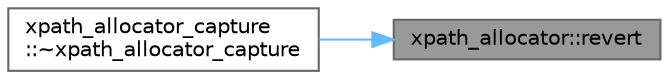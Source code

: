 digraph "xpath_allocator::revert"
{
 // INTERACTIVE_SVG=YES
 // LATEX_PDF_SIZE
  bgcolor="transparent";
  edge [fontname=Helvetica,fontsize=10,labelfontname=Helvetica,labelfontsize=10];
  node [fontname=Helvetica,fontsize=10,shape=box,height=0.2,width=0.4];
  rankdir="RL";
  Node1 [id="Node000001",label="xpath_allocator::revert",height=0.2,width=0.4,color="gray40", fillcolor="grey60", style="filled", fontcolor="black",tooltip=" "];
  Node1 -> Node2 [id="edge1_Node000001_Node000002",dir="back",color="steelblue1",style="solid",tooltip=" "];
  Node2 [id="Node000002",label="xpath_allocator_capture\l::~xpath_allocator_capture",height=0.2,width=0.4,color="grey40", fillcolor="white", style="filled",URL="$d1/d8e/structxpath__allocator__capture.html#a09d4f62de6a543483b94eec405667101",tooltip=" "];
}

